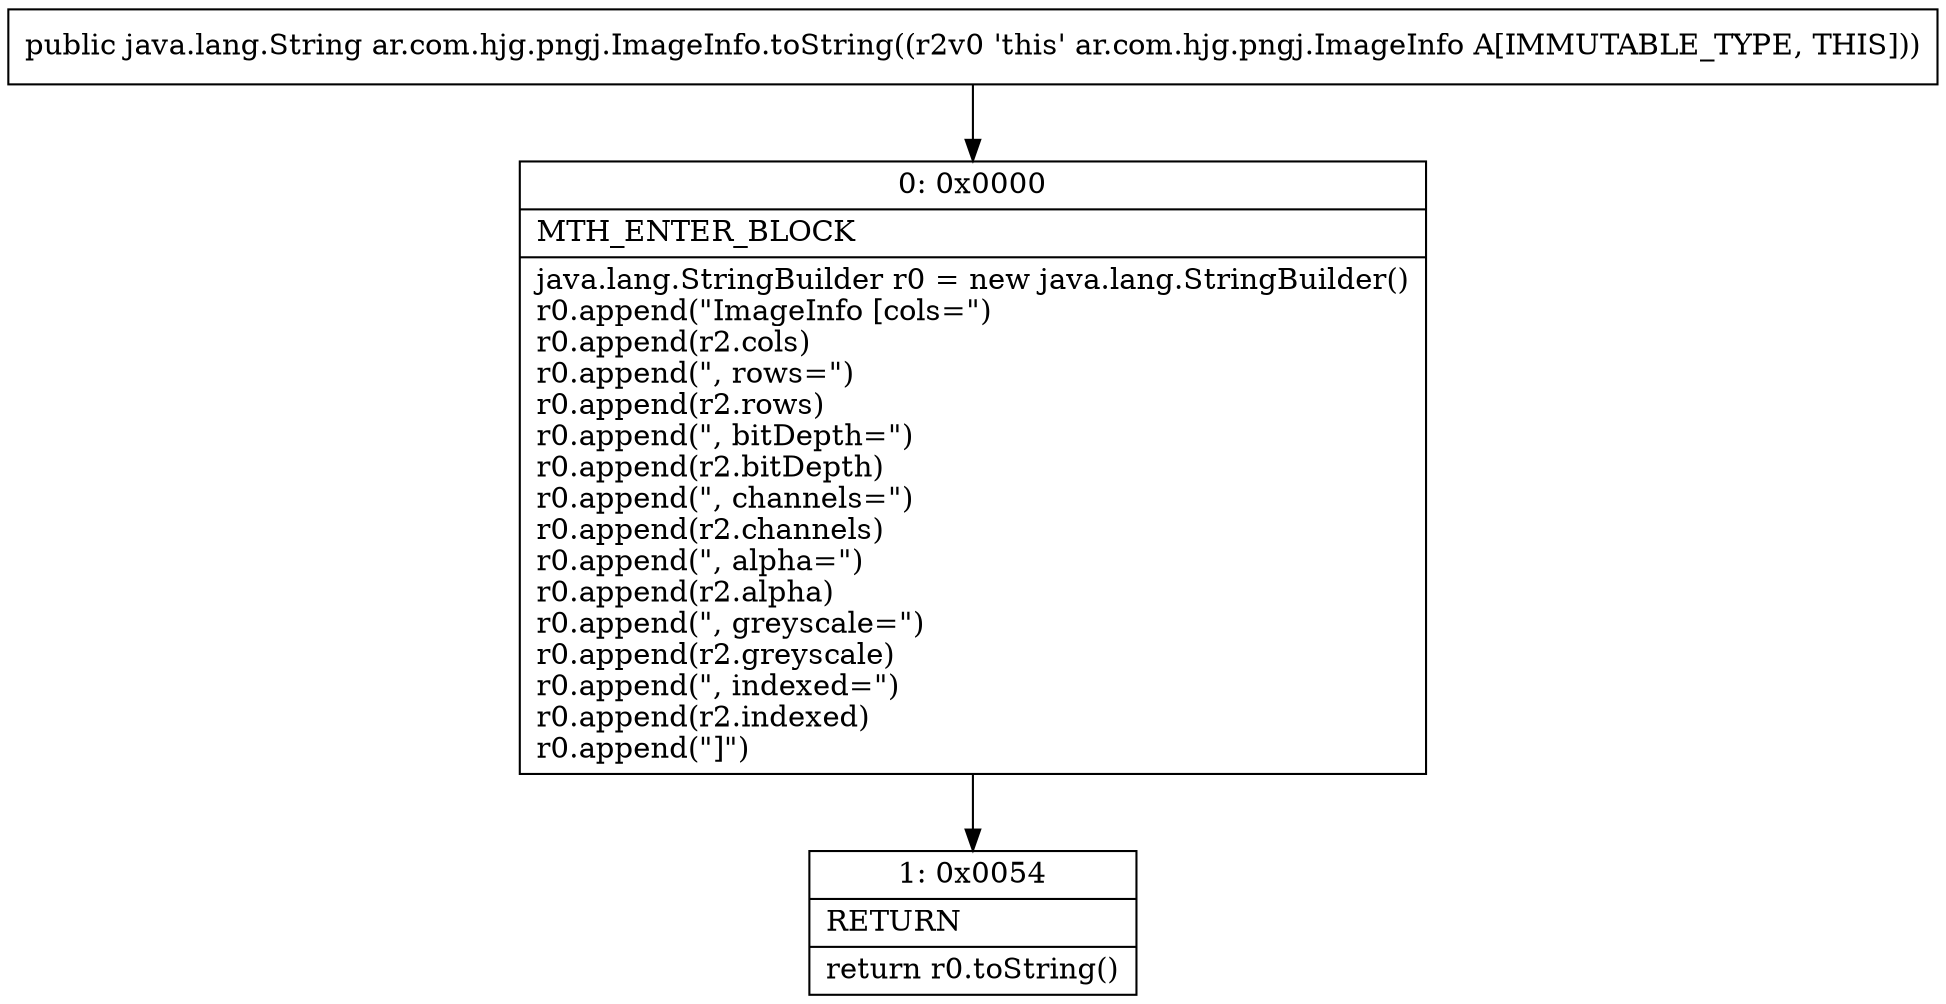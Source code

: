 digraph "CFG forar.com.hjg.pngj.ImageInfo.toString()Ljava\/lang\/String;" {
Node_0 [shape=record,label="{0\:\ 0x0000|MTH_ENTER_BLOCK\l|java.lang.StringBuilder r0 = new java.lang.StringBuilder()\lr0.append(\"ImageInfo [cols=\")\lr0.append(r2.cols)\lr0.append(\", rows=\")\lr0.append(r2.rows)\lr0.append(\", bitDepth=\")\lr0.append(r2.bitDepth)\lr0.append(\", channels=\")\lr0.append(r2.channels)\lr0.append(\", alpha=\")\lr0.append(r2.alpha)\lr0.append(\", greyscale=\")\lr0.append(r2.greyscale)\lr0.append(\", indexed=\")\lr0.append(r2.indexed)\lr0.append(\"]\")\l}"];
Node_1 [shape=record,label="{1\:\ 0x0054|RETURN\l|return r0.toString()\l}"];
MethodNode[shape=record,label="{public java.lang.String ar.com.hjg.pngj.ImageInfo.toString((r2v0 'this' ar.com.hjg.pngj.ImageInfo A[IMMUTABLE_TYPE, THIS])) }"];
MethodNode -> Node_0;
Node_0 -> Node_1;
}

